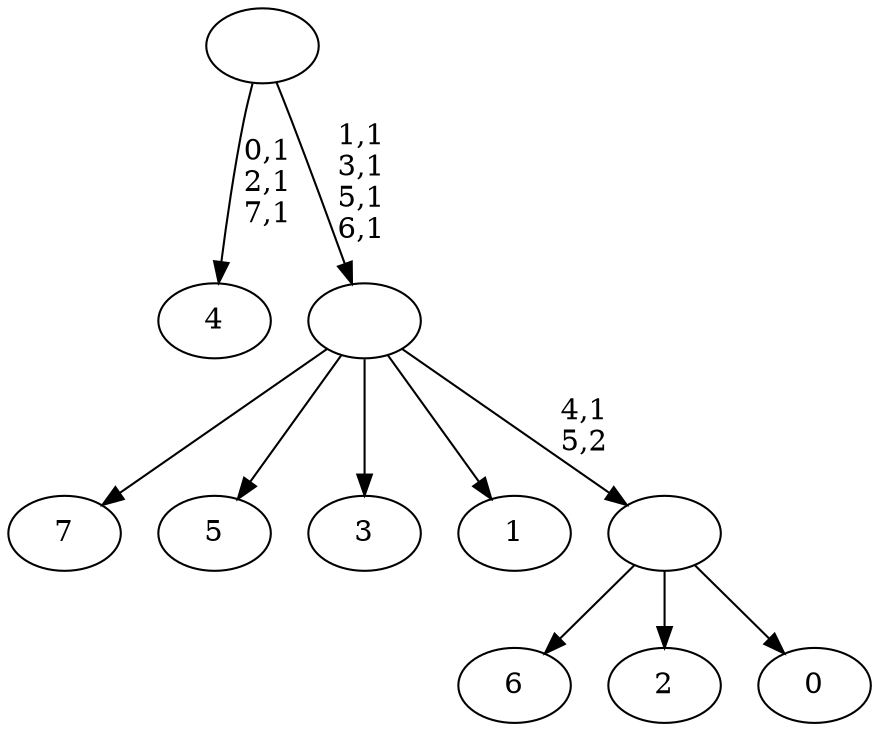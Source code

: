 digraph T {
	16 [label="7"]
	15 [label="6"]
	14 [label="5"]
	13 [label="4"]
	9 [label="3"]
	8 [label="2"]
	7 [label="1"]
	6 [label="0"]
	5 [label=""]
	4 [label=""]
	0 [label=""]
	5 -> 15 [label=""]
	5 -> 8 [label=""]
	5 -> 6 [label=""]
	4 -> 16 [label=""]
	4 -> 14 [label=""]
	4 -> 9 [label=""]
	4 -> 7 [label=""]
	4 -> 5 [label="4,1\n5,2"]
	0 -> 4 [label="1,1\n3,1\n5,1\n6,1"]
	0 -> 13 [label="0,1\n2,1\n7,1"]
}

